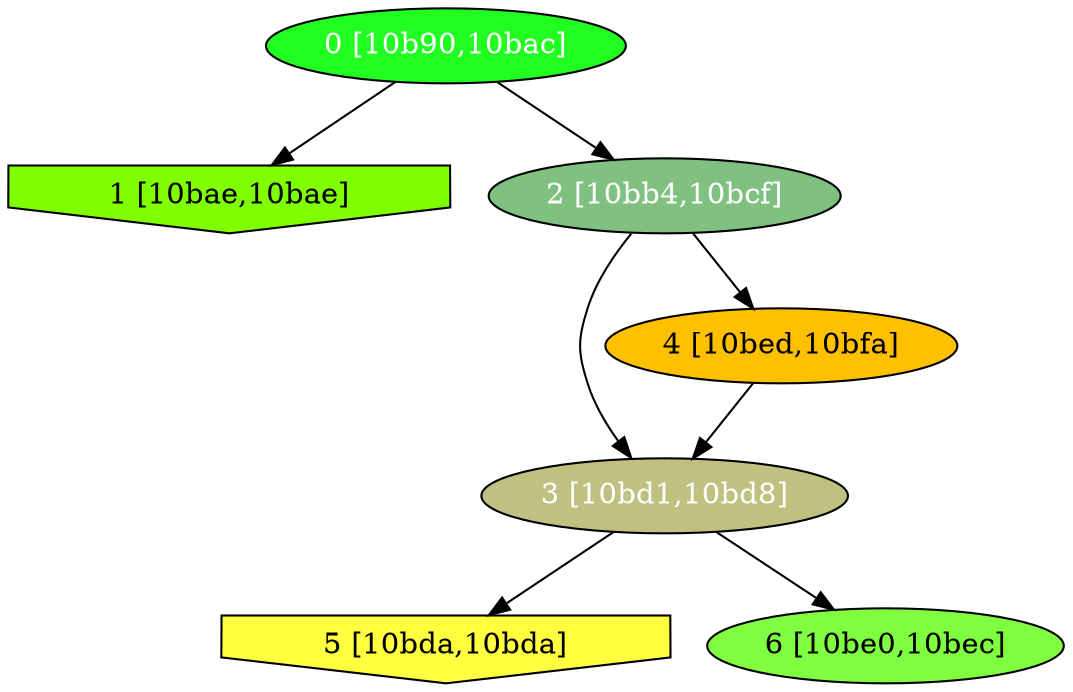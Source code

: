 diGraph libnss3{
	libnss3_0  [style=filled fillcolor="#20FF20" fontcolor="#ffffff" shape=oval label="0 [10b90,10bac]"]
	libnss3_1  [style=filled fillcolor="#80FF00" fontcolor="#000000" shape=invhouse label="1 [10bae,10bae]"]
	libnss3_2  [style=filled fillcolor="#80C080" fontcolor="#ffffff" shape=oval label="2 [10bb4,10bcf]"]
	libnss3_3  [style=filled fillcolor="#C0C080" fontcolor="#ffffff" shape=oval label="3 [10bd1,10bd8]"]
	libnss3_4  [style=filled fillcolor="#FFC000" fontcolor="#000000" shape=oval label="4 [10bed,10bfa]"]
	libnss3_5  [style=filled fillcolor="#FFFF40" fontcolor="#000000" shape=invhouse label="5 [10bda,10bda]"]
	libnss3_6  [style=filled fillcolor="#80FF40" fontcolor="#000000" shape=oval label="6 [10be0,10bec]"]

	libnss3_0 -> libnss3_1
	libnss3_0 -> libnss3_2
	libnss3_2 -> libnss3_3
	libnss3_2 -> libnss3_4
	libnss3_3 -> libnss3_5
	libnss3_3 -> libnss3_6
	libnss3_4 -> libnss3_3
}